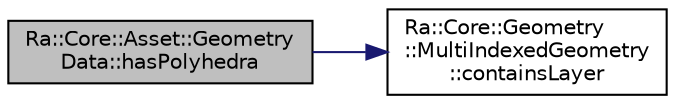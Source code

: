 digraph "Ra::Core::Asset::GeometryData::hasPolyhedra"
{
 // INTERACTIVE_SVG=YES
 // LATEX_PDF_SIZE
  edge [fontname="Helvetica",fontsize="10",labelfontname="Helvetica",labelfontsize="10"];
  node [fontname="Helvetica",fontsize="10",shape=record];
  rankdir="LR";
  Node1 [label="Ra::Core::Asset::Geometry\lData::hasPolyhedra",height=0.2,width=0.4,color="black", fillcolor="grey75", style="filled", fontcolor="black",tooltip="Return true if the object has polyhedra."];
  Node1 -> Node2 [color="midnightblue",fontsize="10",style="solid",fontname="Helvetica"];
  Node2 [label="Ra::Core::Geometry\l::MultiIndexedGeometry\l::containsLayer",height=0.2,width=0.4,color="black", fillcolor="white", style="filled",URL="$classRa_1_1Core_1_1Geometry_1_1MultiIndexedGeometry.html#a6192bea8770876bd8d0f22e56ac7799e",tooltip="Check if at least one layer with such properties exists."];
}
